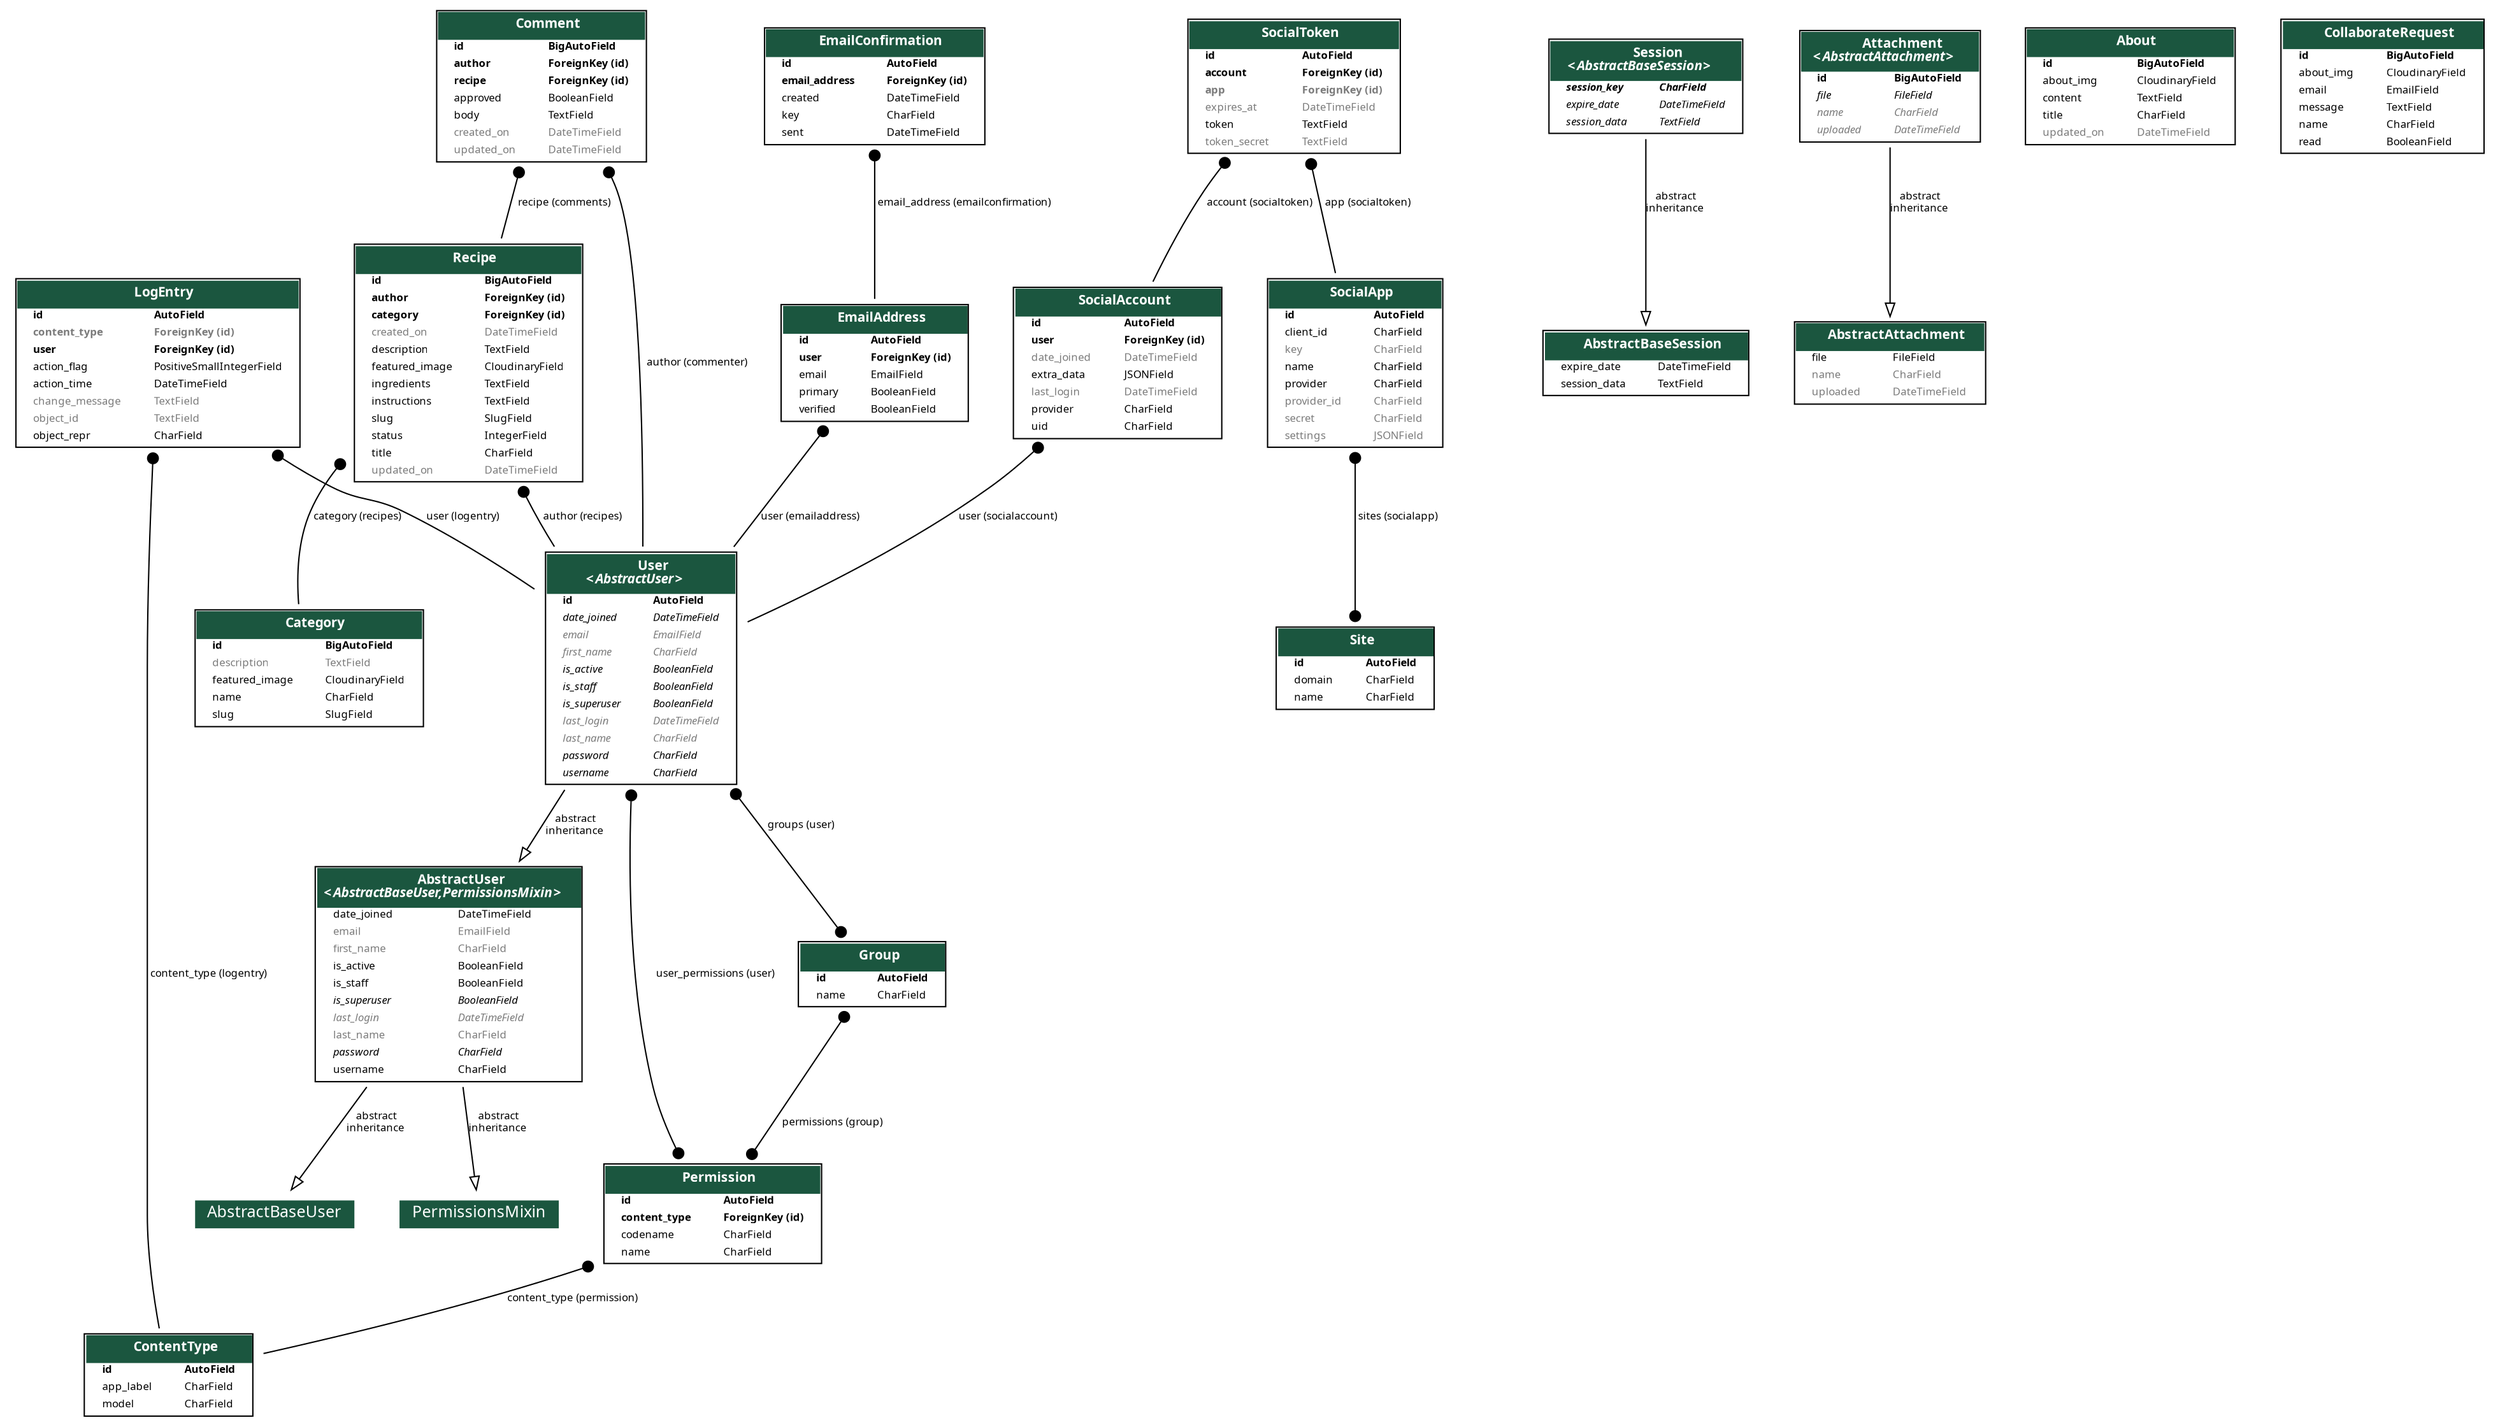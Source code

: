 digraph model_graph {
  // Dotfile by Django-Extensions graph_models
  // Created: 2024-07-31 17:01
  // Cli Options: -a --dot -o erd_diagram.dot

  fontname = "Sans"
  fontsize = 8
  splines  = true
  rankdir = "TB"

  node [
    fontname = "Sans"
    fontsize = 8
    shape = "plaintext"
  ]

  edge [
    fontname = "Sans"
    fontsize = 8
  ]

  // Labels


  django_contrib_admin_models_LogEntry [label=<
    <TABLE BGCOLOR="white" BORDER="1" CELLBORDER="0" CELLSPACING="0">
    <TR><TD COLSPAN="2" CELLPADDING="5" ALIGN="CENTER" BGCOLOR="#1b563f">
    <FONT FACE="Sans" COLOR="white" POINT-SIZE="10"><B>
    LogEntry
    </B></FONT></TD></TR>
  
  
    <TR><TD ALIGN="LEFT" BORDER="0">
    <FONT FACE="Sans"><B>id</B></FONT>
    </TD><TD ALIGN="LEFT">
    <FONT FACE="Sans"><B>AutoField</B></FONT>
    </TD></TR>
  
  
  
    <TR><TD ALIGN="LEFT" BORDER="0">
    <FONT COLOR="#7B7B7B" FACE="Sans"><B>content_type</B></FONT>
    </TD><TD ALIGN="LEFT">
    <FONT COLOR="#7B7B7B" FACE="Sans"><B>ForeignKey (id)</B></FONT>
    </TD></TR>
  
  
  
    <TR><TD ALIGN="LEFT" BORDER="0">
    <FONT FACE="Sans"><B>user</B></FONT>
    </TD><TD ALIGN="LEFT">
    <FONT FACE="Sans"><B>ForeignKey (id)</B></FONT>
    </TD></TR>
  
  
  
    <TR><TD ALIGN="LEFT" BORDER="0">
    <FONT FACE="Sans">action_flag</FONT>
    </TD><TD ALIGN="LEFT">
    <FONT FACE="Sans">PositiveSmallIntegerField</FONT>
    </TD></TR>
  
  
  
    <TR><TD ALIGN="LEFT" BORDER="0">
    <FONT FACE="Sans">action_time</FONT>
    </TD><TD ALIGN="LEFT">
    <FONT FACE="Sans">DateTimeField</FONT>
    </TD></TR>
  
  
  
    <TR><TD ALIGN="LEFT" BORDER="0">
    <FONT COLOR="#7B7B7B" FACE="Sans">change_message</FONT>
    </TD><TD ALIGN="LEFT">
    <FONT COLOR="#7B7B7B" FACE="Sans">TextField</FONT>
    </TD></TR>
  
  
  
    <TR><TD ALIGN="LEFT" BORDER="0">
    <FONT COLOR="#7B7B7B" FACE="Sans">object_id</FONT>
    </TD><TD ALIGN="LEFT">
    <FONT COLOR="#7B7B7B" FACE="Sans">TextField</FONT>
    </TD></TR>
  
  
  
    <TR><TD ALIGN="LEFT" BORDER="0">
    <FONT FACE="Sans">object_repr</FONT>
    </TD><TD ALIGN="LEFT">
    <FONT FACE="Sans">CharField</FONT>
    </TD></TR>
  
  
    </TABLE>
    >]




  django_contrib_auth_models_AbstractUser [label=<
    <TABLE BGCOLOR="white" BORDER="1" CELLBORDER="0" CELLSPACING="0">
    <TR><TD COLSPAN="2" CELLPADDING="5" ALIGN="CENTER" BGCOLOR="#1b563f">
    <FONT FACE="Sans" COLOR="white" POINT-SIZE="10"><B>
    AbstractUser<BR/>&lt;<FONT FACE="Sans"><I>AbstractBaseUser,PermissionsMixin</I></FONT>&gt;
    </B></FONT></TD></TR>
  
  
    <TR><TD ALIGN="LEFT" BORDER="0">
    <FONT FACE="Sans">date_joined</FONT>
    </TD><TD ALIGN="LEFT">
    <FONT FACE="Sans">DateTimeField</FONT>
    </TD></TR>
  
  
  
    <TR><TD ALIGN="LEFT" BORDER="0">
    <FONT COLOR="#7B7B7B" FACE="Sans">email</FONT>
    </TD><TD ALIGN="LEFT">
    <FONT COLOR="#7B7B7B" FACE="Sans">EmailField</FONT>
    </TD></TR>
  
  
  
    <TR><TD ALIGN="LEFT" BORDER="0">
    <FONT COLOR="#7B7B7B" FACE="Sans">first_name</FONT>
    </TD><TD ALIGN="LEFT">
    <FONT COLOR="#7B7B7B" FACE="Sans">CharField</FONT>
    </TD></TR>
  
  
  
    <TR><TD ALIGN="LEFT" BORDER="0">
    <FONT FACE="Sans">is_active</FONT>
    </TD><TD ALIGN="LEFT">
    <FONT FACE="Sans">BooleanField</FONT>
    </TD></TR>
  
  
  
    <TR><TD ALIGN="LEFT" BORDER="0">
    <FONT FACE="Sans">is_staff</FONT>
    </TD><TD ALIGN="LEFT">
    <FONT FACE="Sans">BooleanField</FONT>
    </TD></TR>
  
  
  
    <TR><TD ALIGN="LEFT" BORDER="0">
    <FONT FACE="Sans"><I>is_superuser</I></FONT>
    </TD><TD ALIGN="LEFT">
    <FONT FACE="Sans"><I>BooleanField</I></FONT>
    </TD></TR>
  
  
  
    <TR><TD ALIGN="LEFT" BORDER="0">
    <FONT COLOR="#7B7B7B" FACE="Sans"><I>last_login</I></FONT>
    </TD><TD ALIGN="LEFT">
    <FONT COLOR="#7B7B7B" FACE="Sans"><I>DateTimeField</I></FONT>
    </TD></TR>
  
  
  
    <TR><TD ALIGN="LEFT" BORDER="0">
    <FONT COLOR="#7B7B7B" FACE="Sans">last_name</FONT>
    </TD><TD ALIGN="LEFT">
    <FONT COLOR="#7B7B7B" FACE="Sans">CharField</FONT>
    </TD></TR>
  
  
  
    <TR><TD ALIGN="LEFT" BORDER="0">
    <FONT FACE="Sans"><I>password</I></FONT>
    </TD><TD ALIGN="LEFT">
    <FONT FACE="Sans"><I>CharField</I></FONT>
    </TD></TR>
  
  
  
    <TR><TD ALIGN="LEFT" BORDER="0">
    <FONT FACE="Sans">username</FONT>
    </TD><TD ALIGN="LEFT">
    <FONT FACE="Sans">CharField</FONT>
    </TD></TR>
  
  
    </TABLE>
    >]

  django_contrib_auth_models_Permission [label=<
    <TABLE BGCOLOR="white" BORDER="1" CELLBORDER="0" CELLSPACING="0">
    <TR><TD COLSPAN="2" CELLPADDING="5" ALIGN="CENTER" BGCOLOR="#1b563f">
    <FONT FACE="Sans" COLOR="white" POINT-SIZE="10"><B>
    Permission
    </B></FONT></TD></TR>
  
  
    <TR><TD ALIGN="LEFT" BORDER="0">
    <FONT FACE="Sans"><B>id</B></FONT>
    </TD><TD ALIGN="LEFT">
    <FONT FACE="Sans"><B>AutoField</B></FONT>
    </TD></TR>
  
  
  
    <TR><TD ALIGN="LEFT" BORDER="0">
    <FONT FACE="Sans"><B>content_type</B></FONT>
    </TD><TD ALIGN="LEFT">
    <FONT FACE="Sans"><B>ForeignKey (id)</B></FONT>
    </TD></TR>
  
  
  
    <TR><TD ALIGN="LEFT" BORDER="0">
    <FONT FACE="Sans">codename</FONT>
    </TD><TD ALIGN="LEFT">
    <FONT FACE="Sans">CharField</FONT>
    </TD></TR>
  
  
  
    <TR><TD ALIGN="LEFT" BORDER="0">
    <FONT FACE="Sans">name</FONT>
    </TD><TD ALIGN="LEFT">
    <FONT FACE="Sans">CharField</FONT>
    </TD></TR>
  
  
    </TABLE>
    >]

  django_contrib_auth_models_Group [label=<
    <TABLE BGCOLOR="white" BORDER="1" CELLBORDER="0" CELLSPACING="0">
    <TR><TD COLSPAN="2" CELLPADDING="5" ALIGN="CENTER" BGCOLOR="#1b563f">
    <FONT FACE="Sans" COLOR="white" POINT-SIZE="10"><B>
    Group
    </B></FONT></TD></TR>
  
  
    <TR><TD ALIGN="LEFT" BORDER="0">
    <FONT FACE="Sans"><B>id</B></FONT>
    </TD><TD ALIGN="LEFT">
    <FONT FACE="Sans"><B>AutoField</B></FONT>
    </TD></TR>
  
  
  
    <TR><TD ALIGN="LEFT" BORDER="0">
    <FONT FACE="Sans">name</FONT>
    </TD><TD ALIGN="LEFT">
    <FONT FACE="Sans">CharField</FONT>
    </TD></TR>
  
  
    </TABLE>
    >]

  django_contrib_auth_models_User [label=<
    <TABLE BGCOLOR="white" BORDER="1" CELLBORDER="0" CELLSPACING="0">
    <TR><TD COLSPAN="2" CELLPADDING="5" ALIGN="CENTER" BGCOLOR="#1b563f">
    <FONT FACE="Sans" COLOR="white" POINT-SIZE="10"><B>
    User<BR/>&lt;<FONT FACE="Sans"><I>AbstractUser</I></FONT>&gt;
    </B></FONT></TD></TR>
  
  
    <TR><TD ALIGN="LEFT" BORDER="0">
    <FONT FACE="Sans"><B>id</B></FONT>
    </TD><TD ALIGN="LEFT">
    <FONT FACE="Sans"><B>AutoField</B></FONT>
    </TD></TR>
  
  
  
    <TR><TD ALIGN="LEFT" BORDER="0">
    <FONT FACE="Sans"><I>date_joined</I></FONT>
    </TD><TD ALIGN="LEFT">
    <FONT FACE="Sans"><I>DateTimeField</I></FONT>
    </TD></TR>
  
  
  
    <TR><TD ALIGN="LEFT" BORDER="0">
    <FONT COLOR="#7B7B7B" FACE="Sans"><I>email</I></FONT>
    </TD><TD ALIGN="LEFT">
    <FONT COLOR="#7B7B7B" FACE="Sans"><I>EmailField</I></FONT>
    </TD></TR>
  
  
  
    <TR><TD ALIGN="LEFT" BORDER="0">
    <FONT COLOR="#7B7B7B" FACE="Sans"><I>first_name</I></FONT>
    </TD><TD ALIGN="LEFT">
    <FONT COLOR="#7B7B7B" FACE="Sans"><I>CharField</I></FONT>
    </TD></TR>
  
  
  
    <TR><TD ALIGN="LEFT" BORDER="0">
    <FONT FACE="Sans"><I>is_active</I></FONT>
    </TD><TD ALIGN="LEFT">
    <FONT FACE="Sans"><I>BooleanField</I></FONT>
    </TD></TR>
  
  
  
    <TR><TD ALIGN="LEFT" BORDER="0">
    <FONT FACE="Sans"><I>is_staff</I></FONT>
    </TD><TD ALIGN="LEFT">
    <FONT FACE="Sans"><I>BooleanField</I></FONT>
    </TD></TR>
  
  
  
    <TR><TD ALIGN="LEFT" BORDER="0">
    <FONT FACE="Sans"><I>is_superuser</I></FONT>
    </TD><TD ALIGN="LEFT">
    <FONT FACE="Sans"><I>BooleanField</I></FONT>
    </TD></TR>
  
  
  
    <TR><TD ALIGN="LEFT" BORDER="0">
    <FONT COLOR="#7B7B7B" FACE="Sans"><I>last_login</I></FONT>
    </TD><TD ALIGN="LEFT">
    <FONT COLOR="#7B7B7B" FACE="Sans"><I>DateTimeField</I></FONT>
    </TD></TR>
  
  
  
    <TR><TD ALIGN="LEFT" BORDER="0">
    <FONT COLOR="#7B7B7B" FACE="Sans"><I>last_name</I></FONT>
    </TD><TD ALIGN="LEFT">
    <FONT COLOR="#7B7B7B" FACE="Sans"><I>CharField</I></FONT>
    </TD></TR>
  
  
  
    <TR><TD ALIGN="LEFT" BORDER="0">
    <FONT FACE="Sans"><I>password</I></FONT>
    </TD><TD ALIGN="LEFT">
    <FONT FACE="Sans"><I>CharField</I></FONT>
    </TD></TR>
  
  
  
    <TR><TD ALIGN="LEFT" BORDER="0">
    <FONT FACE="Sans"><I>username</I></FONT>
    </TD><TD ALIGN="LEFT">
    <FONT FACE="Sans"><I>CharField</I></FONT>
    </TD></TR>
  
  
    </TABLE>
    >]




  django_contrib_contenttypes_models_ContentType [label=<
    <TABLE BGCOLOR="white" BORDER="1" CELLBORDER="0" CELLSPACING="0">
    <TR><TD COLSPAN="2" CELLPADDING="5" ALIGN="CENTER" BGCOLOR="#1b563f">
    <FONT FACE="Sans" COLOR="white" POINT-SIZE="10"><B>
    ContentType
    </B></FONT></TD></TR>
  
  
    <TR><TD ALIGN="LEFT" BORDER="0">
    <FONT FACE="Sans"><B>id</B></FONT>
    </TD><TD ALIGN="LEFT">
    <FONT FACE="Sans"><B>AutoField</B></FONT>
    </TD></TR>
  
  
  
    <TR><TD ALIGN="LEFT" BORDER="0">
    <FONT FACE="Sans">app_label</FONT>
    </TD><TD ALIGN="LEFT">
    <FONT FACE="Sans">CharField</FONT>
    </TD></TR>
  
  
  
    <TR><TD ALIGN="LEFT" BORDER="0">
    <FONT FACE="Sans">model</FONT>
    </TD><TD ALIGN="LEFT">
    <FONT FACE="Sans">CharField</FONT>
    </TD></TR>
  
  
    </TABLE>
    >]




  django_contrib_sessions_base_session_AbstractBaseSession [label=<
    <TABLE BGCOLOR="white" BORDER="1" CELLBORDER="0" CELLSPACING="0">
    <TR><TD COLSPAN="2" CELLPADDING="5" ALIGN="CENTER" BGCOLOR="#1b563f">
    <FONT FACE="Sans" COLOR="white" POINT-SIZE="10"><B>
    AbstractBaseSession
    </B></FONT></TD></TR>
  
  
    <TR><TD ALIGN="LEFT" BORDER="0">
    <FONT FACE="Sans">expire_date</FONT>
    </TD><TD ALIGN="LEFT">
    <FONT FACE="Sans">DateTimeField</FONT>
    </TD></TR>
  
  
  
    <TR><TD ALIGN="LEFT" BORDER="0">
    <FONT FACE="Sans">session_data</FONT>
    </TD><TD ALIGN="LEFT">
    <FONT FACE="Sans">TextField</FONT>
    </TD></TR>
  
  
    </TABLE>
    >]

  django_contrib_sessions_models_Session [label=<
    <TABLE BGCOLOR="white" BORDER="1" CELLBORDER="0" CELLSPACING="0">
    <TR><TD COLSPAN="2" CELLPADDING="5" ALIGN="CENTER" BGCOLOR="#1b563f">
    <FONT FACE="Sans" COLOR="white" POINT-SIZE="10"><B>
    Session<BR/>&lt;<FONT FACE="Sans"><I>AbstractBaseSession</I></FONT>&gt;
    </B></FONT></TD></TR>
  
  
    <TR><TD ALIGN="LEFT" BORDER="0">
    <FONT FACE="Sans"><I><B>session_key</B></I></FONT>
    </TD><TD ALIGN="LEFT">
    <FONT FACE="Sans"><I><B>CharField</B></I></FONT>
    </TD></TR>
  
  
  
    <TR><TD ALIGN="LEFT" BORDER="0">
    <FONT FACE="Sans"><I>expire_date</I></FONT>
    </TD><TD ALIGN="LEFT">
    <FONT FACE="Sans"><I>DateTimeField</I></FONT>
    </TD></TR>
  
  
  
    <TR><TD ALIGN="LEFT" BORDER="0">
    <FONT FACE="Sans"><I>session_data</I></FONT>
    </TD><TD ALIGN="LEFT">
    <FONT FACE="Sans"><I>TextField</I></FONT>
    </TD></TR>
  
  
    </TABLE>
    >]




  django_contrib_sites_models_Site [label=<
    <TABLE BGCOLOR="white" BORDER="1" CELLBORDER="0" CELLSPACING="0">
    <TR><TD COLSPAN="2" CELLPADDING="5" ALIGN="CENTER" BGCOLOR="#1b563f">
    <FONT FACE="Sans" COLOR="white" POINT-SIZE="10"><B>
    Site
    </B></FONT></TD></TR>
  
  
    <TR><TD ALIGN="LEFT" BORDER="0">
    <FONT FACE="Sans"><B>id</B></FONT>
    </TD><TD ALIGN="LEFT">
    <FONT FACE="Sans"><B>AutoField</B></FONT>
    </TD></TR>
  
  
  
    <TR><TD ALIGN="LEFT" BORDER="0">
    <FONT FACE="Sans">domain</FONT>
    </TD><TD ALIGN="LEFT">
    <FONT FACE="Sans">CharField</FONT>
    </TD></TR>
  
  
  
    <TR><TD ALIGN="LEFT" BORDER="0">
    <FONT FACE="Sans">name</FONT>
    </TD><TD ALIGN="LEFT">
    <FONT FACE="Sans">CharField</FONT>
    </TD></TR>
  
  
    </TABLE>
    >]




  allauth_account_models_EmailAddress [label=<
    <TABLE BGCOLOR="white" BORDER="1" CELLBORDER="0" CELLSPACING="0">
    <TR><TD COLSPAN="2" CELLPADDING="5" ALIGN="CENTER" BGCOLOR="#1b563f">
    <FONT FACE="Sans" COLOR="white" POINT-SIZE="10"><B>
    EmailAddress
    </B></FONT></TD></TR>
  
  
    <TR><TD ALIGN="LEFT" BORDER="0">
    <FONT FACE="Sans"><B>id</B></FONT>
    </TD><TD ALIGN="LEFT">
    <FONT FACE="Sans"><B>AutoField</B></FONT>
    </TD></TR>
  
  
  
    <TR><TD ALIGN="LEFT" BORDER="0">
    <FONT FACE="Sans"><B>user</B></FONT>
    </TD><TD ALIGN="LEFT">
    <FONT FACE="Sans"><B>ForeignKey (id)</B></FONT>
    </TD></TR>
  
  
  
    <TR><TD ALIGN="LEFT" BORDER="0">
    <FONT FACE="Sans">email</FONT>
    </TD><TD ALIGN="LEFT">
    <FONT FACE="Sans">EmailField</FONT>
    </TD></TR>
  
  
  
    <TR><TD ALIGN="LEFT" BORDER="0">
    <FONT FACE="Sans">primary</FONT>
    </TD><TD ALIGN="LEFT">
    <FONT FACE="Sans">BooleanField</FONT>
    </TD></TR>
  
  
  
    <TR><TD ALIGN="LEFT" BORDER="0">
    <FONT FACE="Sans">verified</FONT>
    </TD><TD ALIGN="LEFT">
    <FONT FACE="Sans">BooleanField</FONT>
    </TD></TR>
  
  
    </TABLE>
    >]

  allauth_account_models_EmailConfirmation [label=<
    <TABLE BGCOLOR="white" BORDER="1" CELLBORDER="0" CELLSPACING="0">
    <TR><TD COLSPAN="2" CELLPADDING="5" ALIGN="CENTER" BGCOLOR="#1b563f">
    <FONT FACE="Sans" COLOR="white" POINT-SIZE="10"><B>
    EmailConfirmation
    </B></FONT></TD></TR>
  
  
    <TR><TD ALIGN="LEFT" BORDER="0">
    <FONT FACE="Sans"><B>id</B></FONT>
    </TD><TD ALIGN="LEFT">
    <FONT FACE="Sans"><B>AutoField</B></FONT>
    </TD></TR>
  
  
  
    <TR><TD ALIGN="LEFT" BORDER="0">
    <FONT FACE="Sans"><B>email_address</B></FONT>
    </TD><TD ALIGN="LEFT">
    <FONT FACE="Sans"><B>ForeignKey (id)</B></FONT>
    </TD></TR>
  
  
  
    <TR><TD ALIGN="LEFT" BORDER="0">
    <FONT FACE="Sans">created</FONT>
    </TD><TD ALIGN="LEFT">
    <FONT FACE="Sans">DateTimeField</FONT>
    </TD></TR>
  
  
  
    <TR><TD ALIGN="LEFT" BORDER="0">
    <FONT FACE="Sans">key</FONT>
    </TD><TD ALIGN="LEFT">
    <FONT FACE="Sans">CharField</FONT>
    </TD></TR>
  
  
  
    <TR><TD ALIGN="LEFT" BORDER="0">
    <FONT FACE="Sans">sent</FONT>
    </TD><TD ALIGN="LEFT">
    <FONT FACE="Sans">DateTimeField</FONT>
    </TD></TR>
  
  
    </TABLE>
    >]




  allauth_socialaccount_models_SocialApp [label=<
    <TABLE BGCOLOR="white" BORDER="1" CELLBORDER="0" CELLSPACING="0">
    <TR><TD COLSPAN="2" CELLPADDING="5" ALIGN="CENTER" BGCOLOR="#1b563f">
    <FONT FACE="Sans" COLOR="white" POINT-SIZE="10"><B>
    SocialApp
    </B></FONT></TD></TR>
  
  
    <TR><TD ALIGN="LEFT" BORDER="0">
    <FONT FACE="Sans"><B>id</B></FONT>
    </TD><TD ALIGN="LEFT">
    <FONT FACE="Sans"><B>AutoField</B></FONT>
    </TD></TR>
  
  
  
    <TR><TD ALIGN="LEFT" BORDER="0">
    <FONT FACE="Sans">client_id</FONT>
    </TD><TD ALIGN="LEFT">
    <FONT FACE="Sans">CharField</FONT>
    </TD></TR>
  
  
  
    <TR><TD ALIGN="LEFT" BORDER="0">
    <FONT COLOR="#7B7B7B" FACE="Sans">key</FONT>
    </TD><TD ALIGN="LEFT">
    <FONT COLOR="#7B7B7B" FACE="Sans">CharField</FONT>
    </TD></TR>
  
  
  
    <TR><TD ALIGN="LEFT" BORDER="0">
    <FONT FACE="Sans">name</FONT>
    </TD><TD ALIGN="LEFT">
    <FONT FACE="Sans">CharField</FONT>
    </TD></TR>
  
  
  
    <TR><TD ALIGN="LEFT" BORDER="0">
    <FONT FACE="Sans">provider</FONT>
    </TD><TD ALIGN="LEFT">
    <FONT FACE="Sans">CharField</FONT>
    </TD></TR>
  
  
  
    <TR><TD ALIGN="LEFT" BORDER="0">
    <FONT COLOR="#7B7B7B" FACE="Sans">provider_id</FONT>
    </TD><TD ALIGN="LEFT">
    <FONT COLOR="#7B7B7B" FACE="Sans">CharField</FONT>
    </TD></TR>
  
  
  
    <TR><TD ALIGN="LEFT" BORDER="0">
    <FONT COLOR="#7B7B7B" FACE="Sans">secret</FONT>
    </TD><TD ALIGN="LEFT">
    <FONT COLOR="#7B7B7B" FACE="Sans">CharField</FONT>
    </TD></TR>
  
  
  
    <TR><TD ALIGN="LEFT" BORDER="0">
    <FONT COLOR="#7B7B7B" FACE="Sans">settings</FONT>
    </TD><TD ALIGN="LEFT">
    <FONT COLOR="#7B7B7B" FACE="Sans">JSONField</FONT>
    </TD></TR>
  
  
    </TABLE>
    >]

  allauth_socialaccount_models_SocialAccount [label=<
    <TABLE BGCOLOR="white" BORDER="1" CELLBORDER="0" CELLSPACING="0">
    <TR><TD COLSPAN="2" CELLPADDING="5" ALIGN="CENTER" BGCOLOR="#1b563f">
    <FONT FACE="Sans" COLOR="white" POINT-SIZE="10"><B>
    SocialAccount
    </B></FONT></TD></TR>
  
  
    <TR><TD ALIGN="LEFT" BORDER="0">
    <FONT FACE="Sans"><B>id</B></FONT>
    </TD><TD ALIGN="LEFT">
    <FONT FACE="Sans"><B>AutoField</B></FONT>
    </TD></TR>
  
  
  
    <TR><TD ALIGN="LEFT" BORDER="0">
    <FONT FACE="Sans"><B>user</B></FONT>
    </TD><TD ALIGN="LEFT">
    <FONT FACE="Sans"><B>ForeignKey (id)</B></FONT>
    </TD></TR>
  
  
  
    <TR><TD ALIGN="LEFT" BORDER="0">
    <FONT COLOR="#7B7B7B" FACE="Sans">date_joined</FONT>
    </TD><TD ALIGN="LEFT">
    <FONT COLOR="#7B7B7B" FACE="Sans">DateTimeField</FONT>
    </TD></TR>
  
  
  
    <TR><TD ALIGN="LEFT" BORDER="0">
    <FONT FACE="Sans">extra_data</FONT>
    </TD><TD ALIGN="LEFT">
    <FONT FACE="Sans">JSONField</FONT>
    </TD></TR>
  
  
  
    <TR><TD ALIGN="LEFT" BORDER="0">
    <FONT COLOR="#7B7B7B" FACE="Sans">last_login</FONT>
    </TD><TD ALIGN="LEFT">
    <FONT COLOR="#7B7B7B" FACE="Sans">DateTimeField</FONT>
    </TD></TR>
  
  
  
    <TR><TD ALIGN="LEFT" BORDER="0">
    <FONT FACE="Sans">provider</FONT>
    </TD><TD ALIGN="LEFT">
    <FONT FACE="Sans">CharField</FONT>
    </TD></TR>
  
  
  
    <TR><TD ALIGN="LEFT" BORDER="0">
    <FONT FACE="Sans">uid</FONT>
    </TD><TD ALIGN="LEFT">
    <FONT FACE="Sans">CharField</FONT>
    </TD></TR>
  
  
    </TABLE>
    >]

  allauth_socialaccount_models_SocialToken [label=<
    <TABLE BGCOLOR="white" BORDER="1" CELLBORDER="0" CELLSPACING="0">
    <TR><TD COLSPAN="2" CELLPADDING="5" ALIGN="CENTER" BGCOLOR="#1b563f">
    <FONT FACE="Sans" COLOR="white" POINT-SIZE="10"><B>
    SocialToken
    </B></FONT></TD></TR>
  
  
    <TR><TD ALIGN="LEFT" BORDER="0">
    <FONT FACE="Sans"><B>id</B></FONT>
    </TD><TD ALIGN="LEFT">
    <FONT FACE="Sans"><B>AutoField</B></FONT>
    </TD></TR>
  
  
  
    <TR><TD ALIGN="LEFT" BORDER="0">
    <FONT FACE="Sans"><B>account</B></FONT>
    </TD><TD ALIGN="LEFT">
    <FONT FACE="Sans"><B>ForeignKey (id)</B></FONT>
    </TD></TR>
  
  
  
    <TR><TD ALIGN="LEFT" BORDER="0">
    <FONT COLOR="#7B7B7B" FACE="Sans"><B>app</B></FONT>
    </TD><TD ALIGN="LEFT">
    <FONT COLOR="#7B7B7B" FACE="Sans"><B>ForeignKey (id)</B></FONT>
    </TD></TR>
  
  
  
    <TR><TD ALIGN="LEFT" BORDER="0">
    <FONT COLOR="#7B7B7B" FACE="Sans">expires_at</FONT>
    </TD><TD ALIGN="LEFT">
    <FONT COLOR="#7B7B7B" FACE="Sans">DateTimeField</FONT>
    </TD></TR>
  
  
  
    <TR><TD ALIGN="LEFT" BORDER="0">
    <FONT FACE="Sans">token</FONT>
    </TD><TD ALIGN="LEFT">
    <FONT FACE="Sans">TextField</FONT>
    </TD></TR>
  
  
  
    <TR><TD ALIGN="LEFT" BORDER="0">
    <FONT COLOR="#7B7B7B" FACE="Sans">token_secret</FONT>
    </TD><TD ALIGN="LEFT">
    <FONT COLOR="#7B7B7B" FACE="Sans">TextField</FONT>
    </TD></TR>
  
  
    </TABLE>
    >]




  django_summernote_models_AbstractAttachment [label=<
    <TABLE BGCOLOR="white" BORDER="1" CELLBORDER="0" CELLSPACING="0">
    <TR><TD COLSPAN="2" CELLPADDING="5" ALIGN="CENTER" BGCOLOR="#1b563f">
    <FONT FACE="Sans" COLOR="white" POINT-SIZE="10"><B>
    AbstractAttachment
    </B></FONT></TD></TR>
  
  
    <TR><TD ALIGN="LEFT" BORDER="0">
    <FONT FACE="Sans">file</FONT>
    </TD><TD ALIGN="LEFT">
    <FONT FACE="Sans">FileField</FONT>
    </TD></TR>
  
  
  
    <TR><TD ALIGN="LEFT" BORDER="0">
    <FONT COLOR="#7B7B7B" FACE="Sans">name</FONT>
    </TD><TD ALIGN="LEFT">
    <FONT COLOR="#7B7B7B" FACE="Sans">CharField</FONT>
    </TD></TR>
  
  
  
    <TR><TD ALIGN="LEFT" BORDER="0">
    <FONT COLOR="#7B7B7B" FACE="Sans">uploaded</FONT>
    </TD><TD ALIGN="LEFT">
    <FONT COLOR="#7B7B7B" FACE="Sans">DateTimeField</FONT>
    </TD></TR>
  
  
    </TABLE>
    >]

  django_summernote_models_Attachment [label=<
    <TABLE BGCOLOR="white" BORDER="1" CELLBORDER="0" CELLSPACING="0">
    <TR><TD COLSPAN="2" CELLPADDING="5" ALIGN="CENTER" BGCOLOR="#1b563f">
    <FONT FACE="Sans" COLOR="white" POINT-SIZE="10"><B>
    Attachment<BR/>&lt;<FONT FACE="Sans"><I>AbstractAttachment</I></FONT>&gt;
    </B></FONT></TD></TR>
  
  
    <TR><TD ALIGN="LEFT" BORDER="0">
    <FONT FACE="Sans"><B>id</B></FONT>
    </TD><TD ALIGN="LEFT">
    <FONT FACE="Sans"><B>BigAutoField</B></FONT>
    </TD></TR>
  
  
  
    <TR><TD ALIGN="LEFT" BORDER="0">
    <FONT FACE="Sans"><I>file</I></FONT>
    </TD><TD ALIGN="LEFT">
    <FONT FACE="Sans"><I>FileField</I></FONT>
    </TD></TR>
  
  
  
    <TR><TD ALIGN="LEFT" BORDER="0">
    <FONT COLOR="#7B7B7B" FACE="Sans"><I>name</I></FONT>
    </TD><TD ALIGN="LEFT">
    <FONT COLOR="#7B7B7B" FACE="Sans"><I>CharField</I></FONT>
    </TD></TR>
  
  
  
    <TR><TD ALIGN="LEFT" BORDER="0">
    <FONT COLOR="#7B7B7B" FACE="Sans"><I>uploaded</I></FONT>
    </TD><TD ALIGN="LEFT">
    <FONT COLOR="#7B7B7B" FACE="Sans"><I>DateTimeField</I></FONT>
    </TD></TR>
  
  
    </TABLE>
    >]




  juice_app_models_Category [label=<
    <TABLE BGCOLOR="white" BORDER="1" CELLBORDER="0" CELLSPACING="0">
    <TR><TD COLSPAN="2" CELLPADDING="5" ALIGN="CENTER" BGCOLOR="#1b563f">
    <FONT FACE="Sans" COLOR="white" POINT-SIZE="10"><B>
    Category
    </B></FONT></TD></TR>
  
  
    <TR><TD ALIGN="LEFT" BORDER="0">
    <FONT FACE="Sans"><B>id</B></FONT>
    </TD><TD ALIGN="LEFT">
    <FONT FACE="Sans"><B>BigAutoField</B></FONT>
    </TD></TR>
  
  
  
    <TR><TD ALIGN="LEFT" BORDER="0">
    <FONT COLOR="#7B7B7B" FACE="Sans">description</FONT>
    </TD><TD ALIGN="LEFT">
    <FONT COLOR="#7B7B7B" FACE="Sans">TextField</FONT>
    </TD></TR>
  
  
  
    <TR><TD ALIGN="LEFT" BORDER="0">
    <FONT FACE="Sans">featured_image</FONT>
    </TD><TD ALIGN="LEFT">
    <FONT FACE="Sans">CloudinaryField</FONT>
    </TD></TR>
  
  
  
    <TR><TD ALIGN="LEFT" BORDER="0">
    <FONT FACE="Sans">name</FONT>
    </TD><TD ALIGN="LEFT">
    <FONT FACE="Sans">CharField</FONT>
    </TD></TR>
  
  
  
    <TR><TD ALIGN="LEFT" BORDER="0">
    <FONT FACE="Sans">slug</FONT>
    </TD><TD ALIGN="LEFT">
    <FONT FACE="Sans">SlugField</FONT>
    </TD></TR>
  
  
    </TABLE>
    >]

  juice_app_models_Recipe [label=<
    <TABLE BGCOLOR="white" BORDER="1" CELLBORDER="0" CELLSPACING="0">
    <TR><TD COLSPAN="2" CELLPADDING="5" ALIGN="CENTER" BGCOLOR="#1b563f">
    <FONT FACE="Sans" COLOR="white" POINT-SIZE="10"><B>
    Recipe
    </B></FONT></TD></TR>
  
  
    <TR><TD ALIGN="LEFT" BORDER="0">
    <FONT FACE="Sans"><B>id</B></FONT>
    </TD><TD ALIGN="LEFT">
    <FONT FACE="Sans"><B>BigAutoField</B></FONT>
    </TD></TR>
  
  
  
    <TR><TD ALIGN="LEFT" BORDER="0">
    <FONT FACE="Sans"><B>author</B></FONT>
    </TD><TD ALIGN="LEFT">
    <FONT FACE="Sans"><B>ForeignKey (id)</B></FONT>
    </TD></TR>
  
  
  
    <TR><TD ALIGN="LEFT" BORDER="0">
    <FONT FACE="Sans"><B>category</B></FONT>
    </TD><TD ALIGN="LEFT">
    <FONT FACE="Sans"><B>ForeignKey (id)</B></FONT>
    </TD></TR>
  
  
  
    <TR><TD ALIGN="LEFT" BORDER="0">
    <FONT COLOR="#7B7B7B" FACE="Sans">created_on</FONT>
    </TD><TD ALIGN="LEFT">
    <FONT COLOR="#7B7B7B" FACE="Sans">DateTimeField</FONT>
    </TD></TR>
  
  
  
    <TR><TD ALIGN="LEFT" BORDER="0">
    <FONT FACE="Sans">description</FONT>
    </TD><TD ALIGN="LEFT">
    <FONT FACE="Sans">TextField</FONT>
    </TD></TR>
  
  
  
    <TR><TD ALIGN="LEFT" BORDER="0">
    <FONT FACE="Sans">featured_image</FONT>
    </TD><TD ALIGN="LEFT">
    <FONT FACE="Sans">CloudinaryField</FONT>
    </TD></TR>
  
  
  
    <TR><TD ALIGN="LEFT" BORDER="0">
    <FONT FACE="Sans">ingredients</FONT>
    </TD><TD ALIGN="LEFT">
    <FONT FACE="Sans">TextField</FONT>
    </TD></TR>
  
  
  
    <TR><TD ALIGN="LEFT" BORDER="0">
    <FONT FACE="Sans">instructions</FONT>
    </TD><TD ALIGN="LEFT">
    <FONT FACE="Sans">TextField</FONT>
    </TD></TR>
  
  
  
    <TR><TD ALIGN="LEFT" BORDER="0">
    <FONT FACE="Sans">slug</FONT>
    </TD><TD ALIGN="LEFT">
    <FONT FACE="Sans">SlugField</FONT>
    </TD></TR>
  
  
  
    <TR><TD ALIGN="LEFT" BORDER="0">
    <FONT FACE="Sans">status</FONT>
    </TD><TD ALIGN="LEFT">
    <FONT FACE="Sans">IntegerField</FONT>
    </TD></TR>
  
  
  
    <TR><TD ALIGN="LEFT" BORDER="0">
    <FONT FACE="Sans">title</FONT>
    </TD><TD ALIGN="LEFT">
    <FONT FACE="Sans">CharField</FONT>
    </TD></TR>
  
  
  
    <TR><TD ALIGN="LEFT" BORDER="0">
    <FONT COLOR="#7B7B7B" FACE="Sans">updated_on</FONT>
    </TD><TD ALIGN="LEFT">
    <FONT COLOR="#7B7B7B" FACE="Sans">DateTimeField</FONT>
    </TD></TR>
  
  
    </TABLE>
    >]

  juice_app_models_Comment [label=<
    <TABLE BGCOLOR="white" BORDER="1" CELLBORDER="0" CELLSPACING="0">
    <TR><TD COLSPAN="2" CELLPADDING="5" ALIGN="CENTER" BGCOLOR="#1b563f">
    <FONT FACE="Sans" COLOR="white" POINT-SIZE="10"><B>
    Comment
    </B></FONT></TD></TR>
  
  
    <TR><TD ALIGN="LEFT" BORDER="0">
    <FONT FACE="Sans"><B>id</B></FONT>
    </TD><TD ALIGN="LEFT">
    <FONT FACE="Sans"><B>BigAutoField</B></FONT>
    </TD></TR>
  
  
  
    <TR><TD ALIGN="LEFT" BORDER="0">
    <FONT FACE="Sans"><B>author</B></FONT>
    </TD><TD ALIGN="LEFT">
    <FONT FACE="Sans"><B>ForeignKey (id)</B></FONT>
    </TD></TR>
  
  
  
    <TR><TD ALIGN="LEFT" BORDER="0">
    <FONT FACE="Sans"><B>recipe</B></FONT>
    </TD><TD ALIGN="LEFT">
    <FONT FACE="Sans"><B>ForeignKey (id)</B></FONT>
    </TD></TR>
  
  
  
    <TR><TD ALIGN="LEFT" BORDER="0">
    <FONT FACE="Sans">approved</FONT>
    </TD><TD ALIGN="LEFT">
    <FONT FACE="Sans">BooleanField</FONT>
    </TD></TR>
  
  
  
    <TR><TD ALIGN="LEFT" BORDER="0">
    <FONT FACE="Sans">body</FONT>
    </TD><TD ALIGN="LEFT">
    <FONT FACE="Sans">TextField</FONT>
    </TD></TR>
  
  
  
    <TR><TD ALIGN="LEFT" BORDER="0">
    <FONT COLOR="#7B7B7B" FACE="Sans">created_on</FONT>
    </TD><TD ALIGN="LEFT">
    <FONT COLOR="#7B7B7B" FACE="Sans">DateTimeField</FONT>
    </TD></TR>
  
  
  
    <TR><TD ALIGN="LEFT" BORDER="0">
    <FONT COLOR="#7B7B7B" FACE="Sans">updated_on</FONT>
    </TD><TD ALIGN="LEFT">
    <FONT COLOR="#7B7B7B" FACE="Sans">DateTimeField</FONT>
    </TD></TR>
  
  
    </TABLE>
    >]




  about_models_About [label=<
    <TABLE BGCOLOR="white" BORDER="1" CELLBORDER="0" CELLSPACING="0">
    <TR><TD COLSPAN="2" CELLPADDING="5" ALIGN="CENTER" BGCOLOR="#1b563f">
    <FONT FACE="Sans" COLOR="white" POINT-SIZE="10"><B>
    About
    </B></FONT></TD></TR>
  
  
    <TR><TD ALIGN="LEFT" BORDER="0">
    <FONT FACE="Sans"><B>id</B></FONT>
    </TD><TD ALIGN="LEFT">
    <FONT FACE="Sans"><B>BigAutoField</B></FONT>
    </TD></TR>
  
  
  
    <TR><TD ALIGN="LEFT" BORDER="0">
    <FONT FACE="Sans">about_img</FONT>
    </TD><TD ALIGN="LEFT">
    <FONT FACE="Sans">CloudinaryField</FONT>
    </TD></TR>
  
  
  
    <TR><TD ALIGN="LEFT" BORDER="0">
    <FONT FACE="Sans">content</FONT>
    </TD><TD ALIGN="LEFT">
    <FONT FACE="Sans">TextField</FONT>
    </TD></TR>
  
  
  
    <TR><TD ALIGN="LEFT" BORDER="0">
    <FONT FACE="Sans">title</FONT>
    </TD><TD ALIGN="LEFT">
    <FONT FACE="Sans">CharField</FONT>
    </TD></TR>
  
  
  
    <TR><TD ALIGN="LEFT" BORDER="0">
    <FONT COLOR="#7B7B7B" FACE="Sans">updated_on</FONT>
    </TD><TD ALIGN="LEFT">
    <FONT COLOR="#7B7B7B" FACE="Sans">DateTimeField</FONT>
    </TD></TR>
  
  
    </TABLE>
    >]

  about_models_CollaborateRequest [label=<
    <TABLE BGCOLOR="white" BORDER="1" CELLBORDER="0" CELLSPACING="0">
    <TR><TD COLSPAN="2" CELLPADDING="5" ALIGN="CENTER" BGCOLOR="#1b563f">
    <FONT FACE="Sans" COLOR="white" POINT-SIZE="10"><B>
    CollaborateRequest
    </B></FONT></TD></TR>
  
  
    <TR><TD ALIGN="LEFT" BORDER="0">
    <FONT FACE="Sans"><B>id</B></FONT>
    </TD><TD ALIGN="LEFT">
    <FONT FACE="Sans"><B>BigAutoField</B></FONT>
    </TD></TR>
  
  
  
    <TR><TD ALIGN="LEFT" BORDER="0">
    <FONT FACE="Sans">about_img</FONT>
    </TD><TD ALIGN="LEFT">
    <FONT FACE="Sans">CloudinaryField</FONT>
    </TD></TR>
  
  
  
    <TR><TD ALIGN="LEFT" BORDER="0">
    <FONT FACE="Sans">email</FONT>
    </TD><TD ALIGN="LEFT">
    <FONT FACE="Sans">EmailField</FONT>
    </TD></TR>
  
  
  
    <TR><TD ALIGN="LEFT" BORDER="0">
    <FONT FACE="Sans">message</FONT>
    </TD><TD ALIGN="LEFT">
    <FONT FACE="Sans">TextField</FONT>
    </TD></TR>
  
  
  
    <TR><TD ALIGN="LEFT" BORDER="0">
    <FONT FACE="Sans">name</FONT>
    </TD><TD ALIGN="LEFT">
    <FONT FACE="Sans">CharField</FONT>
    </TD></TR>
  
  
  
    <TR><TD ALIGN="LEFT" BORDER="0">
    <FONT FACE="Sans">read</FONT>
    </TD><TD ALIGN="LEFT">
    <FONT FACE="Sans">BooleanField</FONT>
    </TD></TR>
  
  
    </TABLE>
    >]




  // Relations

  django_contrib_admin_models_LogEntry -> django_contrib_auth_models_User
  [label=" user (logentry)"] [arrowhead=none, arrowtail=dot, dir=both];

  django_contrib_admin_models_LogEntry -> django_contrib_contenttypes_models_ContentType
  [label=" content_type (logentry)"] [arrowhead=none, arrowtail=dot, dir=both];

  django_contrib_auth_base_user_AbstractBaseUser [label=<
  <TABLE BGCOLOR="white" BORDER="0" CELLBORDER="0" CELLSPACING="0">
  <TR><TD COLSPAN="2" CELLPADDING="4" ALIGN="CENTER" BGCOLOR="#1b563f">
  <FONT FACE="Sans" POINT-SIZE="12" COLOR="white">AbstractBaseUser</FONT>
  </TD></TR>
  </TABLE>
  >]
  django_contrib_auth_models_AbstractUser -> django_contrib_auth_base_user_AbstractBaseUser
  [label=" abstract\ninheritance"] [arrowhead=empty, arrowtail=none, dir=both];
  django_contrib_auth_models_PermissionsMixin [label=<
  <TABLE BGCOLOR="white" BORDER="0" CELLBORDER="0" CELLSPACING="0">
  <TR><TD COLSPAN="2" CELLPADDING="4" ALIGN="CENTER" BGCOLOR="#1b563f">
  <FONT FACE="Sans" POINT-SIZE="12" COLOR="white">PermissionsMixin</FONT>
  </TD></TR>
  </TABLE>
  >]
  django_contrib_auth_models_AbstractUser -> django_contrib_auth_models_PermissionsMixin
  [label=" abstract\ninheritance"] [arrowhead=empty, arrowtail=none, dir=both];

  django_contrib_auth_models_Permission -> django_contrib_contenttypes_models_ContentType
  [label=" content_type (permission)"] [arrowhead=none, arrowtail=dot, dir=both];

  django_contrib_auth_models_Group -> django_contrib_auth_models_Permission
  [label=" permissions (group)"] [arrowhead=dot arrowtail=dot, dir=both];

  django_contrib_auth_models_User -> django_contrib_auth_models_Group
  [label=" groups (user)"] [arrowhead=dot arrowtail=dot, dir=both];

  django_contrib_auth_models_User -> django_contrib_auth_models_Permission
  [label=" user_permissions (user)"] [arrowhead=dot arrowtail=dot, dir=both];

  django_contrib_auth_models_User -> django_contrib_auth_models_AbstractUser
  [label=" abstract\ninheritance"] [arrowhead=empty, arrowtail=none, dir=both];



  django_contrib_sessions_models_Session -> django_contrib_sessions_base_session_AbstractBaseSession
  [label=" abstract\ninheritance"] [arrowhead=empty, arrowtail=none, dir=both];



  allauth_account_models_EmailAddress -> django_contrib_auth_models_User
  [label=" user (emailaddress)"] [arrowhead=none, arrowtail=dot, dir=both];

  allauth_account_models_EmailConfirmation -> allauth_account_models_EmailAddress
  [label=" email_address (emailconfirmation)"] [arrowhead=none, arrowtail=dot, dir=both];


  allauth_socialaccount_models_SocialApp -> django_contrib_sites_models_Site
  [label=" sites (socialapp)"] [arrowhead=dot arrowtail=dot, dir=both];

  allauth_socialaccount_models_SocialAccount -> django_contrib_auth_models_User
  [label=" user (socialaccount)"] [arrowhead=none, arrowtail=dot, dir=both];

  allauth_socialaccount_models_SocialToken -> allauth_socialaccount_models_SocialApp
  [label=" app (socialtoken)"] [arrowhead=none, arrowtail=dot, dir=both];

  allauth_socialaccount_models_SocialToken -> allauth_socialaccount_models_SocialAccount
  [label=" account (socialtoken)"] [arrowhead=none, arrowtail=dot, dir=both];


  django_summernote_models_Attachment -> django_summernote_models_AbstractAttachment
  [label=" abstract\ninheritance"] [arrowhead=empty, arrowtail=none, dir=both];


  juice_app_models_Recipe -> django_contrib_auth_models_User
  [label=" author (recipes)"] [arrowhead=none, arrowtail=dot, dir=both];

  juice_app_models_Recipe -> juice_app_models_Category
  [label=" category (recipes)"] [arrowhead=none, arrowtail=dot, dir=both];

  juice_app_models_Comment -> juice_app_models_Recipe
  [label=" recipe (comments)"] [arrowhead=none, arrowtail=dot, dir=both];

  juice_app_models_Comment -> django_contrib_auth_models_User
  [label=" author (commenter)"] [arrowhead=none, arrowtail=dot, dir=both];



}
